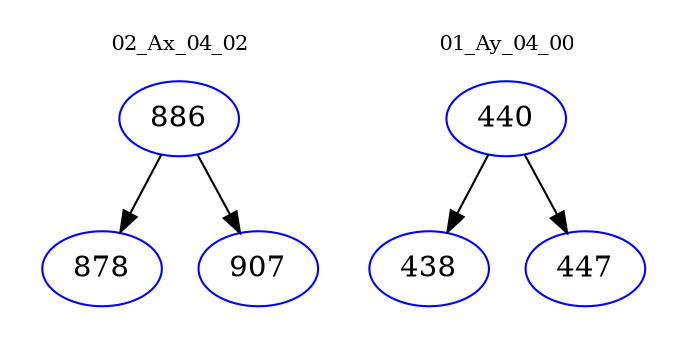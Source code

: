digraph{
subgraph cluster_0 {
color = white
label = "02_Ax_04_02";
fontsize=10;
T0_886 [label="886", color="blue"]
T0_886 -> T0_878 [color="black"]
T0_878 [label="878", color="blue"]
T0_886 -> T0_907 [color="black"]
T0_907 [label="907", color="blue"]
}
subgraph cluster_1 {
color = white
label = "01_Ay_04_00";
fontsize=10;
T1_440 [label="440", color="blue"]
T1_440 -> T1_438 [color="black"]
T1_438 [label="438", color="blue"]
T1_440 -> T1_447 [color="black"]
T1_447 [label="447", color="blue"]
}
}
